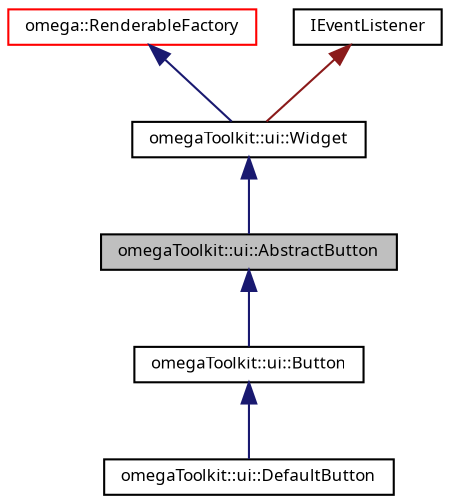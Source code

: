 digraph G
{
  bgcolor="transparent";
  edge [fontname="FreeSans.ttf",fontsize="8",labelfontname="FreeSans.ttf",labelfontsize="8"];
  node [fontname="FreeSans.ttf",fontsize="8",shape=record];
  Node1 [label="omegaToolkit::ui::AbstractButton",height=0.2,width=0.4,color="black", fillcolor="grey75", style="filled" fontcolor="black"];
  Node2 -> Node1 [dir=back,color="midnightblue",fontsize="8",style="solid",fontname="FreeSans.ttf"];
  Node2 [label="omegaToolkit::ui::Widget",height=0.2,width=0.4,color="black",URL="$classomega_toolkit_1_1ui_1_1_widget.html"];
  Node3 -> Node2 [dir=back,color="midnightblue",fontsize="8",style="solid",fontname="FreeSans.ttf"];
  Node3 [label="omega::RenderableFactory",height=0.2,width=0.4,color="red",URL="$classomega_1_1_renderable_factory.html",tooltip="Base class for objects that can create renderables."];
  Node4 -> Node2 [dir=back,color="firebrick4",fontsize="8",style="solid",fontname="FreeSans.ttf"];
  Node4 [label="IEventListener",height=0.2,width=0.4,color="black",URL="$class_i_event_listener.html"];
  Node1 -> Node5 [dir=back,color="midnightblue",fontsize="8",style="solid",fontname="FreeSans.ttf"];
  Node5 [label="omegaToolkit::ui::Button",height=0.2,width=0.4,color="black",URL="$classomega_toolkit_1_1ui_1_1_button.html"];
  Node5 -> Node6 [dir=back,color="midnightblue",fontsize="8",style="solid",fontname="FreeSans.ttf"];
  Node6 [label="omegaToolkit::ui::DefaultButton",height=0.2,width=0.4,color="black",URL="$classomega_toolkit_1_1ui_1_1_default_button.html"];
}
